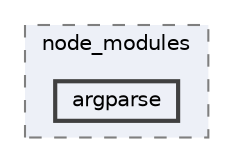digraph "pkiclassroomrescheduler/src/main/frontend/node_modules/@eslint/eslintrc/node_modules/argparse"
{
 // LATEX_PDF_SIZE
  bgcolor="transparent";
  edge [fontname=Helvetica,fontsize=10,labelfontname=Helvetica,labelfontsize=10];
  node [fontname=Helvetica,fontsize=10,shape=box,height=0.2,width=0.4];
  compound=true
  subgraph clusterdir_2c218fb5213ca90cf450983811f77edc {
    graph [ bgcolor="#edf0f7", pencolor="grey50", label="node_modules", fontname=Helvetica,fontsize=10 style="filled,dashed", URL="dir_2c218fb5213ca90cf450983811f77edc.html",tooltip=""]
  dir_6b0e74ad2e98f4be810d7e3d45a14217 [label="argparse", fillcolor="#edf0f7", color="grey25", style="filled,bold", URL="dir_6b0e74ad2e98f4be810d7e3d45a14217.html",tooltip=""];
  }
}
